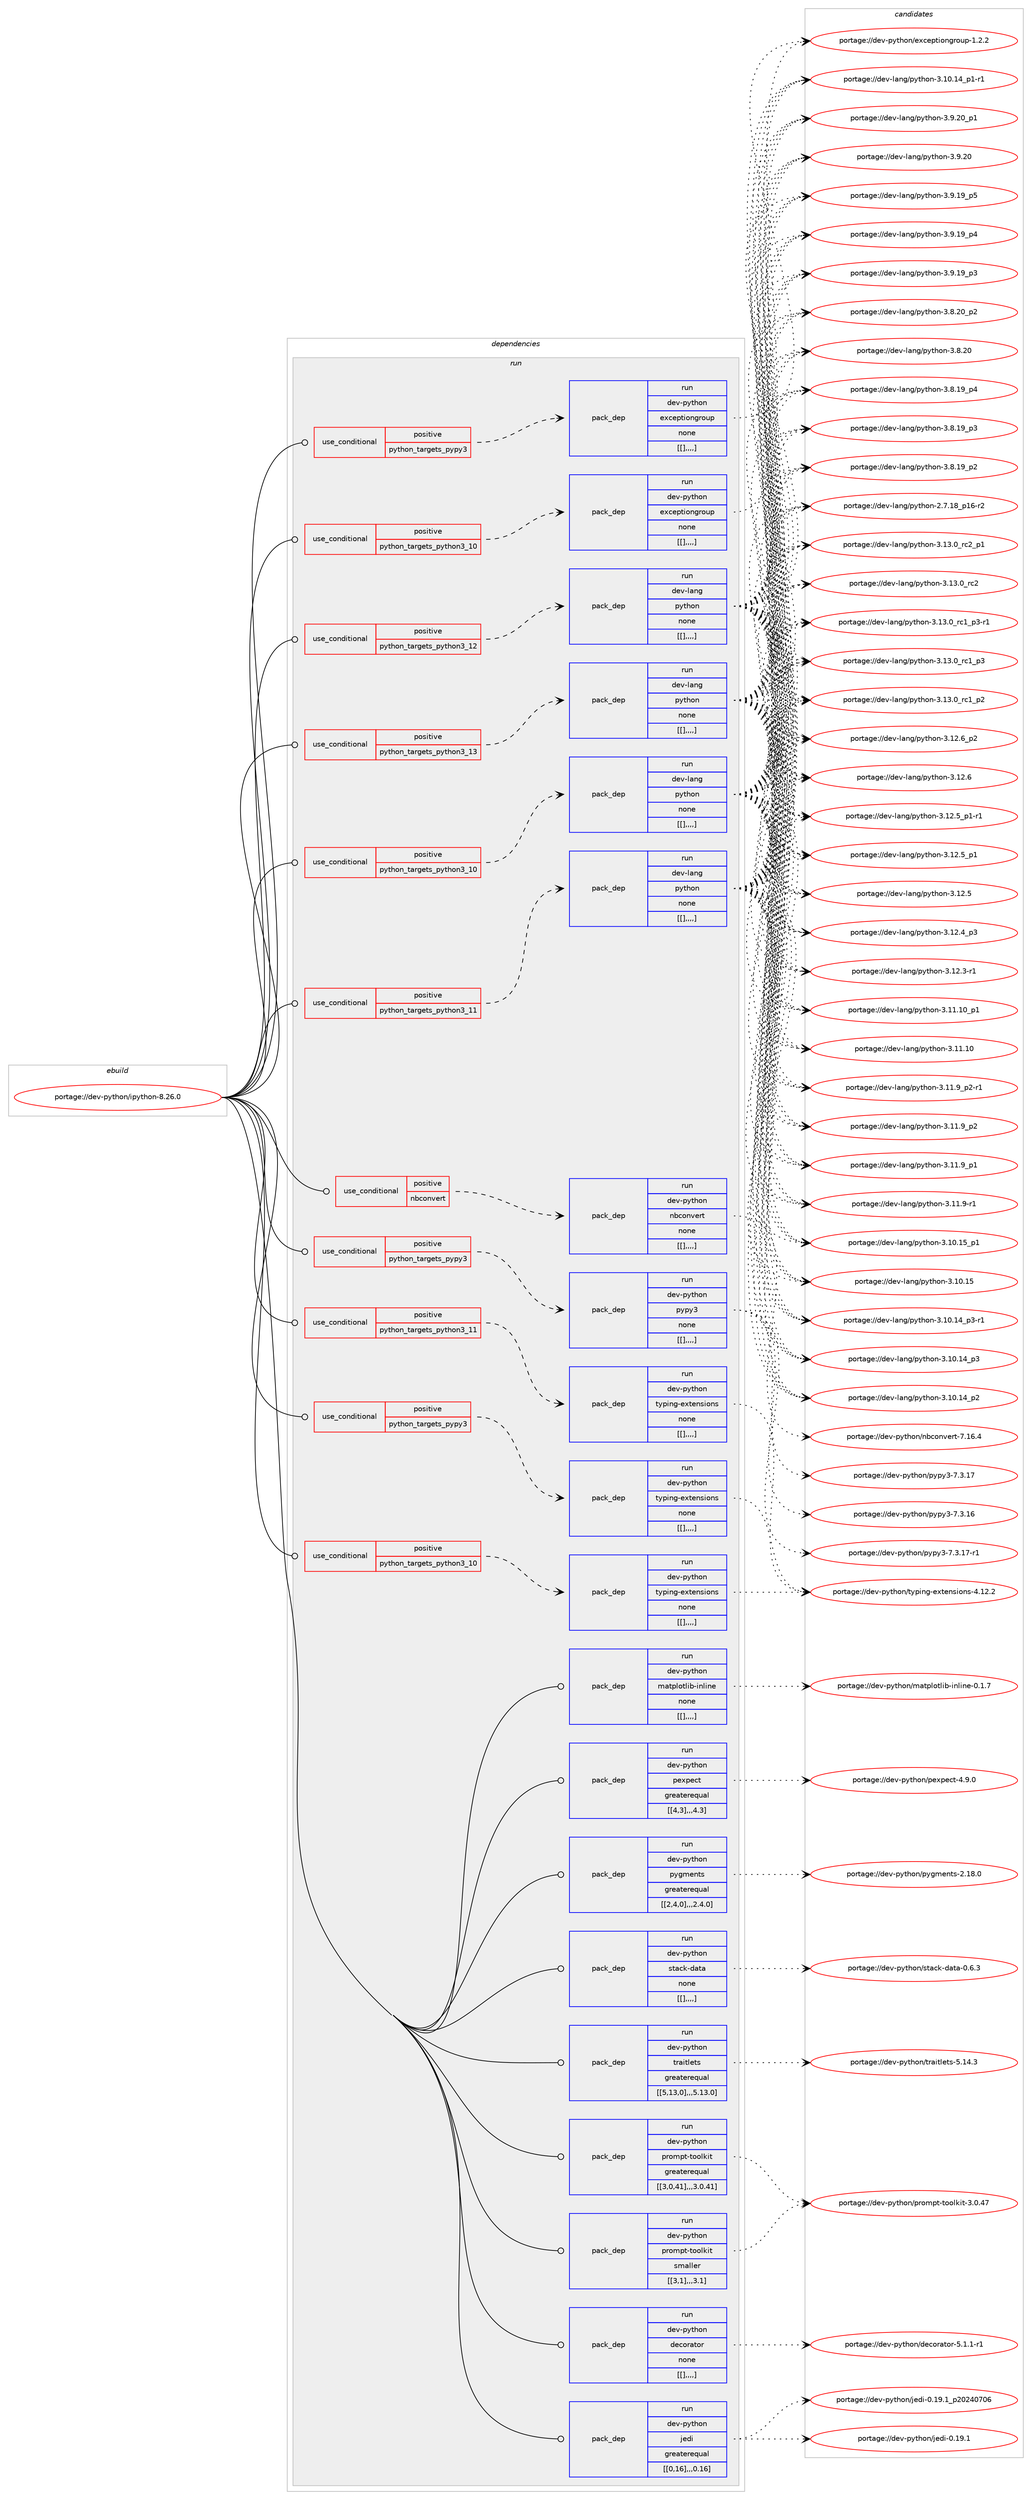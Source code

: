 digraph prolog {

# *************
# Graph options
# *************

newrank=true;
concentrate=true;
compound=true;
graph [rankdir=LR,fontname=Helvetica,fontsize=10,ranksep=1.5];#, ranksep=2.5, nodesep=0.2];
edge  [arrowhead=vee];
node  [fontname=Helvetica,fontsize=10];

# **********
# The ebuild
# **********

subgraph cluster_leftcol {
color=gray;
label=<<i>ebuild</i>>;
id [label="portage://dev-python/ipython-8.26.0", color=red, width=4, href="../dev-python/ipython-8.26.0.svg"];
}

# ****************
# The dependencies
# ****************

subgraph cluster_midcol {
color=gray;
label=<<i>dependencies</i>>;
subgraph cluster_compile {
fillcolor="#eeeeee";
style=filled;
label=<<i>compile</i>>;
}
subgraph cluster_compileandrun {
fillcolor="#eeeeee";
style=filled;
label=<<i>compile and run</i>>;
}
subgraph cluster_run {
fillcolor="#eeeeee";
style=filled;
label=<<i>run</i>>;
subgraph cond34846 {
dependency150310 [label=<<TABLE BORDER="0" CELLBORDER="1" CELLSPACING="0" CELLPADDING="4"><TR><TD ROWSPAN="3" CELLPADDING="10">use_conditional</TD></TR><TR><TD>positive</TD></TR><TR><TD>nbconvert</TD></TR></TABLE>>, shape=none, color=red];
subgraph pack114250 {
dependency150311 [label=<<TABLE BORDER="0" CELLBORDER="1" CELLSPACING="0" CELLPADDING="4" WIDTH="220"><TR><TD ROWSPAN="6" CELLPADDING="30">pack_dep</TD></TR><TR><TD WIDTH="110">run</TD></TR><TR><TD>dev-python</TD></TR><TR><TD>nbconvert</TD></TR><TR><TD>none</TD></TR><TR><TD>[[],,,,]</TD></TR></TABLE>>, shape=none, color=blue];
}
dependency150310:e -> dependency150311:w [weight=20,style="dashed",arrowhead="vee"];
}
id:e -> dependency150310:w [weight=20,style="solid",arrowhead="odot"];
subgraph cond34847 {
dependency150312 [label=<<TABLE BORDER="0" CELLBORDER="1" CELLSPACING="0" CELLPADDING="4"><TR><TD ROWSPAN="3" CELLPADDING="10">use_conditional</TD></TR><TR><TD>positive</TD></TR><TR><TD>python_targets_pypy3</TD></TR></TABLE>>, shape=none, color=red];
subgraph pack114251 {
dependency150313 [label=<<TABLE BORDER="0" CELLBORDER="1" CELLSPACING="0" CELLPADDING="4" WIDTH="220"><TR><TD ROWSPAN="6" CELLPADDING="30">pack_dep</TD></TR><TR><TD WIDTH="110">run</TD></TR><TR><TD>dev-python</TD></TR><TR><TD>exceptiongroup</TD></TR><TR><TD>none</TD></TR><TR><TD>[[],,,,]</TD></TR></TABLE>>, shape=none, color=blue];
}
dependency150312:e -> dependency150313:w [weight=20,style="dashed",arrowhead="vee"];
}
id:e -> dependency150312:w [weight=20,style="solid",arrowhead="odot"];
subgraph cond34848 {
dependency150314 [label=<<TABLE BORDER="0" CELLBORDER="1" CELLSPACING="0" CELLPADDING="4"><TR><TD ROWSPAN="3" CELLPADDING="10">use_conditional</TD></TR><TR><TD>positive</TD></TR><TR><TD>python_targets_pypy3</TD></TR></TABLE>>, shape=none, color=red];
subgraph pack114252 {
dependency150315 [label=<<TABLE BORDER="0" CELLBORDER="1" CELLSPACING="0" CELLPADDING="4" WIDTH="220"><TR><TD ROWSPAN="6" CELLPADDING="30">pack_dep</TD></TR><TR><TD WIDTH="110">run</TD></TR><TR><TD>dev-python</TD></TR><TR><TD>pypy3</TD></TR><TR><TD>none</TD></TR><TR><TD>[[],,,,]</TD></TR></TABLE>>, shape=none, color=blue];
}
dependency150314:e -> dependency150315:w [weight=20,style="dashed",arrowhead="vee"];
}
id:e -> dependency150314:w [weight=20,style="solid",arrowhead="odot"];
subgraph cond34849 {
dependency150316 [label=<<TABLE BORDER="0" CELLBORDER="1" CELLSPACING="0" CELLPADDING="4"><TR><TD ROWSPAN="3" CELLPADDING="10">use_conditional</TD></TR><TR><TD>positive</TD></TR><TR><TD>python_targets_pypy3</TD></TR></TABLE>>, shape=none, color=red];
subgraph pack114253 {
dependency150317 [label=<<TABLE BORDER="0" CELLBORDER="1" CELLSPACING="0" CELLPADDING="4" WIDTH="220"><TR><TD ROWSPAN="6" CELLPADDING="30">pack_dep</TD></TR><TR><TD WIDTH="110">run</TD></TR><TR><TD>dev-python</TD></TR><TR><TD>typing-extensions</TD></TR><TR><TD>none</TD></TR><TR><TD>[[],,,,]</TD></TR></TABLE>>, shape=none, color=blue];
}
dependency150316:e -> dependency150317:w [weight=20,style="dashed",arrowhead="vee"];
}
id:e -> dependency150316:w [weight=20,style="solid",arrowhead="odot"];
subgraph cond34850 {
dependency150318 [label=<<TABLE BORDER="0" CELLBORDER="1" CELLSPACING="0" CELLPADDING="4"><TR><TD ROWSPAN="3" CELLPADDING="10">use_conditional</TD></TR><TR><TD>positive</TD></TR><TR><TD>python_targets_python3_10</TD></TR></TABLE>>, shape=none, color=red];
subgraph pack114254 {
dependency150319 [label=<<TABLE BORDER="0" CELLBORDER="1" CELLSPACING="0" CELLPADDING="4" WIDTH="220"><TR><TD ROWSPAN="6" CELLPADDING="30">pack_dep</TD></TR><TR><TD WIDTH="110">run</TD></TR><TR><TD>dev-lang</TD></TR><TR><TD>python</TD></TR><TR><TD>none</TD></TR><TR><TD>[[],,,,]</TD></TR></TABLE>>, shape=none, color=blue];
}
dependency150318:e -> dependency150319:w [weight=20,style="dashed",arrowhead="vee"];
}
id:e -> dependency150318:w [weight=20,style="solid",arrowhead="odot"];
subgraph cond34851 {
dependency150320 [label=<<TABLE BORDER="0" CELLBORDER="1" CELLSPACING="0" CELLPADDING="4"><TR><TD ROWSPAN="3" CELLPADDING="10">use_conditional</TD></TR><TR><TD>positive</TD></TR><TR><TD>python_targets_python3_10</TD></TR></TABLE>>, shape=none, color=red];
subgraph pack114255 {
dependency150321 [label=<<TABLE BORDER="0" CELLBORDER="1" CELLSPACING="0" CELLPADDING="4" WIDTH="220"><TR><TD ROWSPAN="6" CELLPADDING="30">pack_dep</TD></TR><TR><TD WIDTH="110">run</TD></TR><TR><TD>dev-python</TD></TR><TR><TD>exceptiongroup</TD></TR><TR><TD>none</TD></TR><TR><TD>[[],,,,]</TD></TR></TABLE>>, shape=none, color=blue];
}
dependency150320:e -> dependency150321:w [weight=20,style="dashed",arrowhead="vee"];
}
id:e -> dependency150320:w [weight=20,style="solid",arrowhead="odot"];
subgraph cond34852 {
dependency150322 [label=<<TABLE BORDER="0" CELLBORDER="1" CELLSPACING="0" CELLPADDING="4"><TR><TD ROWSPAN="3" CELLPADDING="10">use_conditional</TD></TR><TR><TD>positive</TD></TR><TR><TD>python_targets_python3_10</TD></TR></TABLE>>, shape=none, color=red];
subgraph pack114256 {
dependency150323 [label=<<TABLE BORDER="0" CELLBORDER="1" CELLSPACING="0" CELLPADDING="4" WIDTH="220"><TR><TD ROWSPAN="6" CELLPADDING="30">pack_dep</TD></TR><TR><TD WIDTH="110">run</TD></TR><TR><TD>dev-python</TD></TR><TR><TD>typing-extensions</TD></TR><TR><TD>none</TD></TR><TR><TD>[[],,,,]</TD></TR></TABLE>>, shape=none, color=blue];
}
dependency150322:e -> dependency150323:w [weight=20,style="dashed",arrowhead="vee"];
}
id:e -> dependency150322:w [weight=20,style="solid",arrowhead="odot"];
subgraph cond34853 {
dependency150324 [label=<<TABLE BORDER="0" CELLBORDER="1" CELLSPACING="0" CELLPADDING="4"><TR><TD ROWSPAN="3" CELLPADDING="10">use_conditional</TD></TR><TR><TD>positive</TD></TR><TR><TD>python_targets_python3_11</TD></TR></TABLE>>, shape=none, color=red];
subgraph pack114257 {
dependency150325 [label=<<TABLE BORDER="0" CELLBORDER="1" CELLSPACING="0" CELLPADDING="4" WIDTH="220"><TR><TD ROWSPAN="6" CELLPADDING="30">pack_dep</TD></TR><TR><TD WIDTH="110">run</TD></TR><TR><TD>dev-lang</TD></TR><TR><TD>python</TD></TR><TR><TD>none</TD></TR><TR><TD>[[],,,,]</TD></TR></TABLE>>, shape=none, color=blue];
}
dependency150324:e -> dependency150325:w [weight=20,style="dashed",arrowhead="vee"];
}
id:e -> dependency150324:w [weight=20,style="solid",arrowhead="odot"];
subgraph cond34854 {
dependency150326 [label=<<TABLE BORDER="0" CELLBORDER="1" CELLSPACING="0" CELLPADDING="4"><TR><TD ROWSPAN="3" CELLPADDING="10">use_conditional</TD></TR><TR><TD>positive</TD></TR><TR><TD>python_targets_python3_11</TD></TR></TABLE>>, shape=none, color=red];
subgraph pack114258 {
dependency150327 [label=<<TABLE BORDER="0" CELLBORDER="1" CELLSPACING="0" CELLPADDING="4" WIDTH="220"><TR><TD ROWSPAN="6" CELLPADDING="30">pack_dep</TD></TR><TR><TD WIDTH="110">run</TD></TR><TR><TD>dev-python</TD></TR><TR><TD>typing-extensions</TD></TR><TR><TD>none</TD></TR><TR><TD>[[],,,,]</TD></TR></TABLE>>, shape=none, color=blue];
}
dependency150326:e -> dependency150327:w [weight=20,style="dashed",arrowhead="vee"];
}
id:e -> dependency150326:w [weight=20,style="solid",arrowhead="odot"];
subgraph cond34855 {
dependency150328 [label=<<TABLE BORDER="0" CELLBORDER="1" CELLSPACING="0" CELLPADDING="4"><TR><TD ROWSPAN="3" CELLPADDING="10">use_conditional</TD></TR><TR><TD>positive</TD></TR><TR><TD>python_targets_python3_12</TD></TR></TABLE>>, shape=none, color=red];
subgraph pack114259 {
dependency150329 [label=<<TABLE BORDER="0" CELLBORDER="1" CELLSPACING="0" CELLPADDING="4" WIDTH="220"><TR><TD ROWSPAN="6" CELLPADDING="30">pack_dep</TD></TR><TR><TD WIDTH="110">run</TD></TR><TR><TD>dev-lang</TD></TR><TR><TD>python</TD></TR><TR><TD>none</TD></TR><TR><TD>[[],,,,]</TD></TR></TABLE>>, shape=none, color=blue];
}
dependency150328:e -> dependency150329:w [weight=20,style="dashed",arrowhead="vee"];
}
id:e -> dependency150328:w [weight=20,style="solid",arrowhead="odot"];
subgraph cond34856 {
dependency150330 [label=<<TABLE BORDER="0" CELLBORDER="1" CELLSPACING="0" CELLPADDING="4"><TR><TD ROWSPAN="3" CELLPADDING="10">use_conditional</TD></TR><TR><TD>positive</TD></TR><TR><TD>python_targets_python3_13</TD></TR></TABLE>>, shape=none, color=red];
subgraph pack114260 {
dependency150331 [label=<<TABLE BORDER="0" CELLBORDER="1" CELLSPACING="0" CELLPADDING="4" WIDTH="220"><TR><TD ROWSPAN="6" CELLPADDING="30">pack_dep</TD></TR><TR><TD WIDTH="110">run</TD></TR><TR><TD>dev-lang</TD></TR><TR><TD>python</TD></TR><TR><TD>none</TD></TR><TR><TD>[[],,,,]</TD></TR></TABLE>>, shape=none, color=blue];
}
dependency150330:e -> dependency150331:w [weight=20,style="dashed",arrowhead="vee"];
}
id:e -> dependency150330:w [weight=20,style="solid",arrowhead="odot"];
subgraph pack114261 {
dependency150332 [label=<<TABLE BORDER="0" CELLBORDER="1" CELLSPACING="0" CELLPADDING="4" WIDTH="220"><TR><TD ROWSPAN="6" CELLPADDING="30">pack_dep</TD></TR><TR><TD WIDTH="110">run</TD></TR><TR><TD>dev-python</TD></TR><TR><TD>decorator</TD></TR><TR><TD>none</TD></TR><TR><TD>[[],,,,]</TD></TR></TABLE>>, shape=none, color=blue];
}
id:e -> dependency150332:w [weight=20,style="solid",arrowhead="odot"];
subgraph pack114262 {
dependency150333 [label=<<TABLE BORDER="0" CELLBORDER="1" CELLSPACING="0" CELLPADDING="4" WIDTH="220"><TR><TD ROWSPAN="6" CELLPADDING="30">pack_dep</TD></TR><TR><TD WIDTH="110">run</TD></TR><TR><TD>dev-python</TD></TR><TR><TD>jedi</TD></TR><TR><TD>greaterequal</TD></TR><TR><TD>[[0,16],,,0.16]</TD></TR></TABLE>>, shape=none, color=blue];
}
id:e -> dependency150333:w [weight=20,style="solid",arrowhead="odot"];
subgraph pack114263 {
dependency150334 [label=<<TABLE BORDER="0" CELLBORDER="1" CELLSPACING="0" CELLPADDING="4" WIDTH="220"><TR><TD ROWSPAN="6" CELLPADDING="30">pack_dep</TD></TR><TR><TD WIDTH="110">run</TD></TR><TR><TD>dev-python</TD></TR><TR><TD>matplotlib-inline</TD></TR><TR><TD>none</TD></TR><TR><TD>[[],,,,]</TD></TR></TABLE>>, shape=none, color=blue];
}
id:e -> dependency150334:w [weight=20,style="solid",arrowhead="odot"];
subgraph pack114264 {
dependency150335 [label=<<TABLE BORDER="0" CELLBORDER="1" CELLSPACING="0" CELLPADDING="4" WIDTH="220"><TR><TD ROWSPAN="6" CELLPADDING="30">pack_dep</TD></TR><TR><TD WIDTH="110">run</TD></TR><TR><TD>dev-python</TD></TR><TR><TD>pexpect</TD></TR><TR><TD>greaterequal</TD></TR><TR><TD>[[4,3],,,4.3]</TD></TR></TABLE>>, shape=none, color=blue];
}
id:e -> dependency150335:w [weight=20,style="solid",arrowhead="odot"];
subgraph pack114265 {
dependency150336 [label=<<TABLE BORDER="0" CELLBORDER="1" CELLSPACING="0" CELLPADDING="4" WIDTH="220"><TR><TD ROWSPAN="6" CELLPADDING="30">pack_dep</TD></TR><TR><TD WIDTH="110">run</TD></TR><TR><TD>dev-python</TD></TR><TR><TD>prompt-toolkit</TD></TR><TR><TD>greaterequal</TD></TR><TR><TD>[[3,0,41],,,3.0.41]</TD></TR></TABLE>>, shape=none, color=blue];
}
id:e -> dependency150336:w [weight=20,style="solid",arrowhead="odot"];
subgraph pack114266 {
dependency150337 [label=<<TABLE BORDER="0" CELLBORDER="1" CELLSPACING="0" CELLPADDING="4" WIDTH="220"><TR><TD ROWSPAN="6" CELLPADDING="30">pack_dep</TD></TR><TR><TD WIDTH="110">run</TD></TR><TR><TD>dev-python</TD></TR><TR><TD>prompt-toolkit</TD></TR><TR><TD>smaller</TD></TR><TR><TD>[[3,1],,,3.1]</TD></TR></TABLE>>, shape=none, color=blue];
}
id:e -> dependency150337:w [weight=20,style="solid",arrowhead="odot"];
subgraph pack114267 {
dependency150338 [label=<<TABLE BORDER="0" CELLBORDER="1" CELLSPACING="0" CELLPADDING="4" WIDTH="220"><TR><TD ROWSPAN="6" CELLPADDING="30">pack_dep</TD></TR><TR><TD WIDTH="110">run</TD></TR><TR><TD>dev-python</TD></TR><TR><TD>pygments</TD></TR><TR><TD>greaterequal</TD></TR><TR><TD>[[2,4,0],,,2.4.0]</TD></TR></TABLE>>, shape=none, color=blue];
}
id:e -> dependency150338:w [weight=20,style="solid",arrowhead="odot"];
subgraph pack114268 {
dependency150339 [label=<<TABLE BORDER="0" CELLBORDER="1" CELLSPACING="0" CELLPADDING="4" WIDTH="220"><TR><TD ROWSPAN="6" CELLPADDING="30">pack_dep</TD></TR><TR><TD WIDTH="110">run</TD></TR><TR><TD>dev-python</TD></TR><TR><TD>stack-data</TD></TR><TR><TD>none</TD></TR><TR><TD>[[],,,,]</TD></TR></TABLE>>, shape=none, color=blue];
}
id:e -> dependency150339:w [weight=20,style="solid",arrowhead="odot"];
subgraph pack114269 {
dependency150340 [label=<<TABLE BORDER="0" CELLBORDER="1" CELLSPACING="0" CELLPADDING="4" WIDTH="220"><TR><TD ROWSPAN="6" CELLPADDING="30">pack_dep</TD></TR><TR><TD WIDTH="110">run</TD></TR><TR><TD>dev-python</TD></TR><TR><TD>traitlets</TD></TR><TR><TD>greaterequal</TD></TR><TR><TD>[[5,13,0],,,5.13.0]</TD></TR></TABLE>>, shape=none, color=blue];
}
id:e -> dependency150340:w [weight=20,style="solid",arrowhead="odot"];
}
}

# **************
# The candidates
# **************

subgraph cluster_choices {
rank=same;
color=gray;
label=<<i>candidates</i>>;

subgraph choice114250 {
color=black;
nodesep=1;
choice1001011184511212111610411111047110989911111011810111411645554649544652 [label="portage://dev-python/nbconvert-7.16.4", color=red, width=4,href="../dev-python/nbconvert-7.16.4.svg"];
dependency150311:e -> choice1001011184511212111610411111047110989911111011810111411645554649544652:w [style=dotted,weight="100"];
}
subgraph choice114251 {
color=black;
nodesep=1;
choice100101118451121211161041111104710112099101112116105111110103114111117112454946504650 [label="portage://dev-python/exceptiongroup-1.2.2", color=red, width=4,href="../dev-python/exceptiongroup-1.2.2.svg"];
dependency150313:e -> choice100101118451121211161041111104710112099101112116105111110103114111117112454946504650:w [style=dotted,weight="100"];
}
subgraph choice114252 {
color=black;
nodesep=1;
choice100101118451121211161041111104711212111212151455546514649554511449 [label="portage://dev-python/pypy3-7.3.17-r1", color=red, width=4,href="../dev-python/pypy3-7.3.17-r1.svg"];
choice10010111845112121116104111110471121211121215145554651464955 [label="portage://dev-python/pypy3-7.3.17", color=red, width=4,href="../dev-python/pypy3-7.3.17.svg"];
choice10010111845112121116104111110471121211121215145554651464954 [label="portage://dev-python/pypy3-7.3.16", color=red, width=4,href="../dev-python/pypy3-7.3.16.svg"];
dependency150315:e -> choice100101118451121211161041111104711212111212151455546514649554511449:w [style=dotted,weight="100"];
dependency150315:e -> choice10010111845112121116104111110471121211121215145554651464955:w [style=dotted,weight="100"];
dependency150315:e -> choice10010111845112121116104111110471121211121215145554651464954:w [style=dotted,weight="100"];
}
subgraph choice114253 {
color=black;
nodesep=1;
choice10010111845112121116104111110471161211121051101034510112011610111011510511111011545524649504650 [label="portage://dev-python/typing-extensions-4.12.2", color=red, width=4,href="../dev-python/typing-extensions-4.12.2.svg"];
dependency150317:e -> choice10010111845112121116104111110471161211121051101034510112011610111011510511111011545524649504650:w [style=dotted,weight="100"];
}
subgraph choice114254 {
color=black;
nodesep=1;
choice100101118451089711010347112121116104111110455146495146489511499509511249 [label="portage://dev-lang/python-3.13.0_rc2_p1", color=red, width=4,href="../dev-lang/python-3.13.0_rc2_p1.svg"];
choice10010111845108971101034711212111610411111045514649514648951149950 [label="portage://dev-lang/python-3.13.0_rc2", color=red, width=4,href="../dev-lang/python-3.13.0_rc2.svg"];
choice1001011184510897110103471121211161041111104551464951464895114994995112514511449 [label="portage://dev-lang/python-3.13.0_rc1_p3-r1", color=red, width=4,href="../dev-lang/python-3.13.0_rc1_p3-r1.svg"];
choice100101118451089711010347112121116104111110455146495146489511499499511251 [label="portage://dev-lang/python-3.13.0_rc1_p3", color=red, width=4,href="../dev-lang/python-3.13.0_rc1_p3.svg"];
choice100101118451089711010347112121116104111110455146495146489511499499511250 [label="portage://dev-lang/python-3.13.0_rc1_p2", color=red, width=4,href="../dev-lang/python-3.13.0_rc1_p2.svg"];
choice100101118451089711010347112121116104111110455146495046549511250 [label="portage://dev-lang/python-3.12.6_p2", color=red, width=4,href="../dev-lang/python-3.12.6_p2.svg"];
choice10010111845108971101034711212111610411111045514649504654 [label="portage://dev-lang/python-3.12.6", color=red, width=4,href="../dev-lang/python-3.12.6.svg"];
choice1001011184510897110103471121211161041111104551464950465395112494511449 [label="portage://dev-lang/python-3.12.5_p1-r1", color=red, width=4,href="../dev-lang/python-3.12.5_p1-r1.svg"];
choice100101118451089711010347112121116104111110455146495046539511249 [label="portage://dev-lang/python-3.12.5_p1", color=red, width=4,href="../dev-lang/python-3.12.5_p1.svg"];
choice10010111845108971101034711212111610411111045514649504653 [label="portage://dev-lang/python-3.12.5", color=red, width=4,href="../dev-lang/python-3.12.5.svg"];
choice100101118451089711010347112121116104111110455146495046529511251 [label="portage://dev-lang/python-3.12.4_p3", color=red, width=4,href="../dev-lang/python-3.12.4_p3.svg"];
choice100101118451089711010347112121116104111110455146495046514511449 [label="portage://dev-lang/python-3.12.3-r1", color=red, width=4,href="../dev-lang/python-3.12.3-r1.svg"];
choice10010111845108971101034711212111610411111045514649494649489511249 [label="portage://dev-lang/python-3.11.10_p1", color=red, width=4,href="../dev-lang/python-3.11.10_p1.svg"];
choice1001011184510897110103471121211161041111104551464949464948 [label="portage://dev-lang/python-3.11.10", color=red, width=4,href="../dev-lang/python-3.11.10.svg"];
choice1001011184510897110103471121211161041111104551464949465795112504511449 [label="portage://dev-lang/python-3.11.9_p2-r1", color=red, width=4,href="../dev-lang/python-3.11.9_p2-r1.svg"];
choice100101118451089711010347112121116104111110455146494946579511250 [label="portage://dev-lang/python-3.11.9_p2", color=red, width=4,href="../dev-lang/python-3.11.9_p2.svg"];
choice100101118451089711010347112121116104111110455146494946579511249 [label="portage://dev-lang/python-3.11.9_p1", color=red, width=4,href="../dev-lang/python-3.11.9_p1.svg"];
choice100101118451089711010347112121116104111110455146494946574511449 [label="portage://dev-lang/python-3.11.9-r1", color=red, width=4,href="../dev-lang/python-3.11.9-r1.svg"];
choice10010111845108971101034711212111610411111045514649484649539511249 [label="portage://dev-lang/python-3.10.15_p1", color=red, width=4,href="../dev-lang/python-3.10.15_p1.svg"];
choice1001011184510897110103471121211161041111104551464948464953 [label="portage://dev-lang/python-3.10.15", color=red, width=4,href="../dev-lang/python-3.10.15.svg"];
choice100101118451089711010347112121116104111110455146494846495295112514511449 [label="portage://dev-lang/python-3.10.14_p3-r1", color=red, width=4,href="../dev-lang/python-3.10.14_p3-r1.svg"];
choice10010111845108971101034711212111610411111045514649484649529511251 [label="portage://dev-lang/python-3.10.14_p3", color=red, width=4,href="../dev-lang/python-3.10.14_p3.svg"];
choice10010111845108971101034711212111610411111045514649484649529511250 [label="portage://dev-lang/python-3.10.14_p2", color=red, width=4,href="../dev-lang/python-3.10.14_p2.svg"];
choice100101118451089711010347112121116104111110455146494846495295112494511449 [label="portage://dev-lang/python-3.10.14_p1-r1", color=red, width=4,href="../dev-lang/python-3.10.14_p1-r1.svg"];
choice100101118451089711010347112121116104111110455146574650489511249 [label="portage://dev-lang/python-3.9.20_p1", color=red, width=4,href="../dev-lang/python-3.9.20_p1.svg"];
choice10010111845108971101034711212111610411111045514657465048 [label="portage://dev-lang/python-3.9.20", color=red, width=4,href="../dev-lang/python-3.9.20.svg"];
choice100101118451089711010347112121116104111110455146574649579511253 [label="portage://dev-lang/python-3.9.19_p5", color=red, width=4,href="../dev-lang/python-3.9.19_p5.svg"];
choice100101118451089711010347112121116104111110455146574649579511252 [label="portage://dev-lang/python-3.9.19_p4", color=red, width=4,href="../dev-lang/python-3.9.19_p4.svg"];
choice100101118451089711010347112121116104111110455146574649579511251 [label="portage://dev-lang/python-3.9.19_p3", color=red, width=4,href="../dev-lang/python-3.9.19_p3.svg"];
choice100101118451089711010347112121116104111110455146564650489511250 [label="portage://dev-lang/python-3.8.20_p2", color=red, width=4,href="../dev-lang/python-3.8.20_p2.svg"];
choice10010111845108971101034711212111610411111045514656465048 [label="portage://dev-lang/python-3.8.20", color=red, width=4,href="../dev-lang/python-3.8.20.svg"];
choice100101118451089711010347112121116104111110455146564649579511252 [label="portage://dev-lang/python-3.8.19_p4", color=red, width=4,href="../dev-lang/python-3.8.19_p4.svg"];
choice100101118451089711010347112121116104111110455146564649579511251 [label="portage://dev-lang/python-3.8.19_p3", color=red, width=4,href="../dev-lang/python-3.8.19_p3.svg"];
choice100101118451089711010347112121116104111110455146564649579511250 [label="portage://dev-lang/python-3.8.19_p2", color=red, width=4,href="../dev-lang/python-3.8.19_p2.svg"];
choice100101118451089711010347112121116104111110455046554649569511249544511450 [label="portage://dev-lang/python-2.7.18_p16-r2", color=red, width=4,href="../dev-lang/python-2.7.18_p16-r2.svg"];
dependency150319:e -> choice100101118451089711010347112121116104111110455146495146489511499509511249:w [style=dotted,weight="100"];
dependency150319:e -> choice10010111845108971101034711212111610411111045514649514648951149950:w [style=dotted,weight="100"];
dependency150319:e -> choice1001011184510897110103471121211161041111104551464951464895114994995112514511449:w [style=dotted,weight="100"];
dependency150319:e -> choice100101118451089711010347112121116104111110455146495146489511499499511251:w [style=dotted,weight="100"];
dependency150319:e -> choice100101118451089711010347112121116104111110455146495146489511499499511250:w [style=dotted,weight="100"];
dependency150319:e -> choice100101118451089711010347112121116104111110455146495046549511250:w [style=dotted,weight="100"];
dependency150319:e -> choice10010111845108971101034711212111610411111045514649504654:w [style=dotted,weight="100"];
dependency150319:e -> choice1001011184510897110103471121211161041111104551464950465395112494511449:w [style=dotted,weight="100"];
dependency150319:e -> choice100101118451089711010347112121116104111110455146495046539511249:w [style=dotted,weight="100"];
dependency150319:e -> choice10010111845108971101034711212111610411111045514649504653:w [style=dotted,weight="100"];
dependency150319:e -> choice100101118451089711010347112121116104111110455146495046529511251:w [style=dotted,weight="100"];
dependency150319:e -> choice100101118451089711010347112121116104111110455146495046514511449:w [style=dotted,weight="100"];
dependency150319:e -> choice10010111845108971101034711212111610411111045514649494649489511249:w [style=dotted,weight="100"];
dependency150319:e -> choice1001011184510897110103471121211161041111104551464949464948:w [style=dotted,weight="100"];
dependency150319:e -> choice1001011184510897110103471121211161041111104551464949465795112504511449:w [style=dotted,weight="100"];
dependency150319:e -> choice100101118451089711010347112121116104111110455146494946579511250:w [style=dotted,weight="100"];
dependency150319:e -> choice100101118451089711010347112121116104111110455146494946579511249:w [style=dotted,weight="100"];
dependency150319:e -> choice100101118451089711010347112121116104111110455146494946574511449:w [style=dotted,weight="100"];
dependency150319:e -> choice10010111845108971101034711212111610411111045514649484649539511249:w [style=dotted,weight="100"];
dependency150319:e -> choice1001011184510897110103471121211161041111104551464948464953:w [style=dotted,weight="100"];
dependency150319:e -> choice100101118451089711010347112121116104111110455146494846495295112514511449:w [style=dotted,weight="100"];
dependency150319:e -> choice10010111845108971101034711212111610411111045514649484649529511251:w [style=dotted,weight="100"];
dependency150319:e -> choice10010111845108971101034711212111610411111045514649484649529511250:w [style=dotted,weight="100"];
dependency150319:e -> choice100101118451089711010347112121116104111110455146494846495295112494511449:w [style=dotted,weight="100"];
dependency150319:e -> choice100101118451089711010347112121116104111110455146574650489511249:w [style=dotted,weight="100"];
dependency150319:e -> choice10010111845108971101034711212111610411111045514657465048:w [style=dotted,weight="100"];
dependency150319:e -> choice100101118451089711010347112121116104111110455146574649579511253:w [style=dotted,weight="100"];
dependency150319:e -> choice100101118451089711010347112121116104111110455146574649579511252:w [style=dotted,weight="100"];
dependency150319:e -> choice100101118451089711010347112121116104111110455146574649579511251:w [style=dotted,weight="100"];
dependency150319:e -> choice100101118451089711010347112121116104111110455146564650489511250:w [style=dotted,weight="100"];
dependency150319:e -> choice10010111845108971101034711212111610411111045514656465048:w [style=dotted,weight="100"];
dependency150319:e -> choice100101118451089711010347112121116104111110455146564649579511252:w [style=dotted,weight="100"];
dependency150319:e -> choice100101118451089711010347112121116104111110455146564649579511251:w [style=dotted,weight="100"];
dependency150319:e -> choice100101118451089711010347112121116104111110455146564649579511250:w [style=dotted,weight="100"];
dependency150319:e -> choice100101118451089711010347112121116104111110455046554649569511249544511450:w [style=dotted,weight="100"];
}
subgraph choice114255 {
color=black;
nodesep=1;
choice100101118451121211161041111104710112099101112116105111110103114111117112454946504650 [label="portage://dev-python/exceptiongroup-1.2.2", color=red, width=4,href="../dev-python/exceptiongroup-1.2.2.svg"];
dependency150321:e -> choice100101118451121211161041111104710112099101112116105111110103114111117112454946504650:w [style=dotted,weight="100"];
}
subgraph choice114256 {
color=black;
nodesep=1;
choice10010111845112121116104111110471161211121051101034510112011610111011510511111011545524649504650 [label="portage://dev-python/typing-extensions-4.12.2", color=red, width=4,href="../dev-python/typing-extensions-4.12.2.svg"];
dependency150323:e -> choice10010111845112121116104111110471161211121051101034510112011610111011510511111011545524649504650:w [style=dotted,weight="100"];
}
subgraph choice114257 {
color=black;
nodesep=1;
choice100101118451089711010347112121116104111110455146495146489511499509511249 [label="portage://dev-lang/python-3.13.0_rc2_p1", color=red, width=4,href="../dev-lang/python-3.13.0_rc2_p1.svg"];
choice10010111845108971101034711212111610411111045514649514648951149950 [label="portage://dev-lang/python-3.13.0_rc2", color=red, width=4,href="../dev-lang/python-3.13.0_rc2.svg"];
choice1001011184510897110103471121211161041111104551464951464895114994995112514511449 [label="portage://dev-lang/python-3.13.0_rc1_p3-r1", color=red, width=4,href="../dev-lang/python-3.13.0_rc1_p3-r1.svg"];
choice100101118451089711010347112121116104111110455146495146489511499499511251 [label="portage://dev-lang/python-3.13.0_rc1_p3", color=red, width=4,href="../dev-lang/python-3.13.0_rc1_p3.svg"];
choice100101118451089711010347112121116104111110455146495146489511499499511250 [label="portage://dev-lang/python-3.13.0_rc1_p2", color=red, width=4,href="../dev-lang/python-3.13.0_rc1_p2.svg"];
choice100101118451089711010347112121116104111110455146495046549511250 [label="portage://dev-lang/python-3.12.6_p2", color=red, width=4,href="../dev-lang/python-3.12.6_p2.svg"];
choice10010111845108971101034711212111610411111045514649504654 [label="portage://dev-lang/python-3.12.6", color=red, width=4,href="../dev-lang/python-3.12.6.svg"];
choice1001011184510897110103471121211161041111104551464950465395112494511449 [label="portage://dev-lang/python-3.12.5_p1-r1", color=red, width=4,href="../dev-lang/python-3.12.5_p1-r1.svg"];
choice100101118451089711010347112121116104111110455146495046539511249 [label="portage://dev-lang/python-3.12.5_p1", color=red, width=4,href="../dev-lang/python-3.12.5_p1.svg"];
choice10010111845108971101034711212111610411111045514649504653 [label="portage://dev-lang/python-3.12.5", color=red, width=4,href="../dev-lang/python-3.12.5.svg"];
choice100101118451089711010347112121116104111110455146495046529511251 [label="portage://dev-lang/python-3.12.4_p3", color=red, width=4,href="../dev-lang/python-3.12.4_p3.svg"];
choice100101118451089711010347112121116104111110455146495046514511449 [label="portage://dev-lang/python-3.12.3-r1", color=red, width=4,href="../dev-lang/python-3.12.3-r1.svg"];
choice10010111845108971101034711212111610411111045514649494649489511249 [label="portage://dev-lang/python-3.11.10_p1", color=red, width=4,href="../dev-lang/python-3.11.10_p1.svg"];
choice1001011184510897110103471121211161041111104551464949464948 [label="portage://dev-lang/python-3.11.10", color=red, width=4,href="../dev-lang/python-3.11.10.svg"];
choice1001011184510897110103471121211161041111104551464949465795112504511449 [label="portage://dev-lang/python-3.11.9_p2-r1", color=red, width=4,href="../dev-lang/python-3.11.9_p2-r1.svg"];
choice100101118451089711010347112121116104111110455146494946579511250 [label="portage://dev-lang/python-3.11.9_p2", color=red, width=4,href="../dev-lang/python-3.11.9_p2.svg"];
choice100101118451089711010347112121116104111110455146494946579511249 [label="portage://dev-lang/python-3.11.9_p1", color=red, width=4,href="../dev-lang/python-3.11.9_p1.svg"];
choice100101118451089711010347112121116104111110455146494946574511449 [label="portage://dev-lang/python-3.11.9-r1", color=red, width=4,href="../dev-lang/python-3.11.9-r1.svg"];
choice10010111845108971101034711212111610411111045514649484649539511249 [label="portage://dev-lang/python-3.10.15_p1", color=red, width=4,href="../dev-lang/python-3.10.15_p1.svg"];
choice1001011184510897110103471121211161041111104551464948464953 [label="portage://dev-lang/python-3.10.15", color=red, width=4,href="../dev-lang/python-3.10.15.svg"];
choice100101118451089711010347112121116104111110455146494846495295112514511449 [label="portage://dev-lang/python-3.10.14_p3-r1", color=red, width=4,href="../dev-lang/python-3.10.14_p3-r1.svg"];
choice10010111845108971101034711212111610411111045514649484649529511251 [label="portage://dev-lang/python-3.10.14_p3", color=red, width=4,href="../dev-lang/python-3.10.14_p3.svg"];
choice10010111845108971101034711212111610411111045514649484649529511250 [label="portage://dev-lang/python-3.10.14_p2", color=red, width=4,href="../dev-lang/python-3.10.14_p2.svg"];
choice100101118451089711010347112121116104111110455146494846495295112494511449 [label="portage://dev-lang/python-3.10.14_p1-r1", color=red, width=4,href="../dev-lang/python-3.10.14_p1-r1.svg"];
choice100101118451089711010347112121116104111110455146574650489511249 [label="portage://dev-lang/python-3.9.20_p1", color=red, width=4,href="../dev-lang/python-3.9.20_p1.svg"];
choice10010111845108971101034711212111610411111045514657465048 [label="portage://dev-lang/python-3.9.20", color=red, width=4,href="../dev-lang/python-3.9.20.svg"];
choice100101118451089711010347112121116104111110455146574649579511253 [label="portage://dev-lang/python-3.9.19_p5", color=red, width=4,href="../dev-lang/python-3.9.19_p5.svg"];
choice100101118451089711010347112121116104111110455146574649579511252 [label="portage://dev-lang/python-3.9.19_p4", color=red, width=4,href="../dev-lang/python-3.9.19_p4.svg"];
choice100101118451089711010347112121116104111110455146574649579511251 [label="portage://dev-lang/python-3.9.19_p3", color=red, width=4,href="../dev-lang/python-3.9.19_p3.svg"];
choice100101118451089711010347112121116104111110455146564650489511250 [label="portage://dev-lang/python-3.8.20_p2", color=red, width=4,href="../dev-lang/python-3.8.20_p2.svg"];
choice10010111845108971101034711212111610411111045514656465048 [label="portage://dev-lang/python-3.8.20", color=red, width=4,href="../dev-lang/python-3.8.20.svg"];
choice100101118451089711010347112121116104111110455146564649579511252 [label="portage://dev-lang/python-3.8.19_p4", color=red, width=4,href="../dev-lang/python-3.8.19_p4.svg"];
choice100101118451089711010347112121116104111110455146564649579511251 [label="portage://dev-lang/python-3.8.19_p3", color=red, width=4,href="../dev-lang/python-3.8.19_p3.svg"];
choice100101118451089711010347112121116104111110455146564649579511250 [label="portage://dev-lang/python-3.8.19_p2", color=red, width=4,href="../dev-lang/python-3.8.19_p2.svg"];
choice100101118451089711010347112121116104111110455046554649569511249544511450 [label="portage://dev-lang/python-2.7.18_p16-r2", color=red, width=4,href="../dev-lang/python-2.7.18_p16-r2.svg"];
dependency150325:e -> choice100101118451089711010347112121116104111110455146495146489511499509511249:w [style=dotted,weight="100"];
dependency150325:e -> choice10010111845108971101034711212111610411111045514649514648951149950:w [style=dotted,weight="100"];
dependency150325:e -> choice1001011184510897110103471121211161041111104551464951464895114994995112514511449:w [style=dotted,weight="100"];
dependency150325:e -> choice100101118451089711010347112121116104111110455146495146489511499499511251:w [style=dotted,weight="100"];
dependency150325:e -> choice100101118451089711010347112121116104111110455146495146489511499499511250:w [style=dotted,weight="100"];
dependency150325:e -> choice100101118451089711010347112121116104111110455146495046549511250:w [style=dotted,weight="100"];
dependency150325:e -> choice10010111845108971101034711212111610411111045514649504654:w [style=dotted,weight="100"];
dependency150325:e -> choice1001011184510897110103471121211161041111104551464950465395112494511449:w [style=dotted,weight="100"];
dependency150325:e -> choice100101118451089711010347112121116104111110455146495046539511249:w [style=dotted,weight="100"];
dependency150325:e -> choice10010111845108971101034711212111610411111045514649504653:w [style=dotted,weight="100"];
dependency150325:e -> choice100101118451089711010347112121116104111110455146495046529511251:w [style=dotted,weight="100"];
dependency150325:e -> choice100101118451089711010347112121116104111110455146495046514511449:w [style=dotted,weight="100"];
dependency150325:e -> choice10010111845108971101034711212111610411111045514649494649489511249:w [style=dotted,weight="100"];
dependency150325:e -> choice1001011184510897110103471121211161041111104551464949464948:w [style=dotted,weight="100"];
dependency150325:e -> choice1001011184510897110103471121211161041111104551464949465795112504511449:w [style=dotted,weight="100"];
dependency150325:e -> choice100101118451089711010347112121116104111110455146494946579511250:w [style=dotted,weight="100"];
dependency150325:e -> choice100101118451089711010347112121116104111110455146494946579511249:w [style=dotted,weight="100"];
dependency150325:e -> choice100101118451089711010347112121116104111110455146494946574511449:w [style=dotted,weight="100"];
dependency150325:e -> choice10010111845108971101034711212111610411111045514649484649539511249:w [style=dotted,weight="100"];
dependency150325:e -> choice1001011184510897110103471121211161041111104551464948464953:w [style=dotted,weight="100"];
dependency150325:e -> choice100101118451089711010347112121116104111110455146494846495295112514511449:w [style=dotted,weight="100"];
dependency150325:e -> choice10010111845108971101034711212111610411111045514649484649529511251:w [style=dotted,weight="100"];
dependency150325:e -> choice10010111845108971101034711212111610411111045514649484649529511250:w [style=dotted,weight="100"];
dependency150325:e -> choice100101118451089711010347112121116104111110455146494846495295112494511449:w [style=dotted,weight="100"];
dependency150325:e -> choice100101118451089711010347112121116104111110455146574650489511249:w [style=dotted,weight="100"];
dependency150325:e -> choice10010111845108971101034711212111610411111045514657465048:w [style=dotted,weight="100"];
dependency150325:e -> choice100101118451089711010347112121116104111110455146574649579511253:w [style=dotted,weight="100"];
dependency150325:e -> choice100101118451089711010347112121116104111110455146574649579511252:w [style=dotted,weight="100"];
dependency150325:e -> choice100101118451089711010347112121116104111110455146574649579511251:w [style=dotted,weight="100"];
dependency150325:e -> choice100101118451089711010347112121116104111110455146564650489511250:w [style=dotted,weight="100"];
dependency150325:e -> choice10010111845108971101034711212111610411111045514656465048:w [style=dotted,weight="100"];
dependency150325:e -> choice100101118451089711010347112121116104111110455146564649579511252:w [style=dotted,weight="100"];
dependency150325:e -> choice100101118451089711010347112121116104111110455146564649579511251:w [style=dotted,weight="100"];
dependency150325:e -> choice100101118451089711010347112121116104111110455146564649579511250:w [style=dotted,weight="100"];
dependency150325:e -> choice100101118451089711010347112121116104111110455046554649569511249544511450:w [style=dotted,weight="100"];
}
subgraph choice114258 {
color=black;
nodesep=1;
choice10010111845112121116104111110471161211121051101034510112011610111011510511111011545524649504650 [label="portage://dev-python/typing-extensions-4.12.2", color=red, width=4,href="../dev-python/typing-extensions-4.12.2.svg"];
dependency150327:e -> choice10010111845112121116104111110471161211121051101034510112011610111011510511111011545524649504650:w [style=dotted,weight="100"];
}
subgraph choice114259 {
color=black;
nodesep=1;
choice100101118451089711010347112121116104111110455146495146489511499509511249 [label="portage://dev-lang/python-3.13.0_rc2_p1", color=red, width=4,href="../dev-lang/python-3.13.0_rc2_p1.svg"];
choice10010111845108971101034711212111610411111045514649514648951149950 [label="portage://dev-lang/python-3.13.0_rc2", color=red, width=4,href="../dev-lang/python-3.13.0_rc2.svg"];
choice1001011184510897110103471121211161041111104551464951464895114994995112514511449 [label="portage://dev-lang/python-3.13.0_rc1_p3-r1", color=red, width=4,href="../dev-lang/python-3.13.0_rc1_p3-r1.svg"];
choice100101118451089711010347112121116104111110455146495146489511499499511251 [label="portage://dev-lang/python-3.13.0_rc1_p3", color=red, width=4,href="../dev-lang/python-3.13.0_rc1_p3.svg"];
choice100101118451089711010347112121116104111110455146495146489511499499511250 [label="portage://dev-lang/python-3.13.0_rc1_p2", color=red, width=4,href="../dev-lang/python-3.13.0_rc1_p2.svg"];
choice100101118451089711010347112121116104111110455146495046549511250 [label="portage://dev-lang/python-3.12.6_p2", color=red, width=4,href="../dev-lang/python-3.12.6_p2.svg"];
choice10010111845108971101034711212111610411111045514649504654 [label="portage://dev-lang/python-3.12.6", color=red, width=4,href="../dev-lang/python-3.12.6.svg"];
choice1001011184510897110103471121211161041111104551464950465395112494511449 [label="portage://dev-lang/python-3.12.5_p1-r1", color=red, width=4,href="../dev-lang/python-3.12.5_p1-r1.svg"];
choice100101118451089711010347112121116104111110455146495046539511249 [label="portage://dev-lang/python-3.12.5_p1", color=red, width=4,href="../dev-lang/python-3.12.5_p1.svg"];
choice10010111845108971101034711212111610411111045514649504653 [label="portage://dev-lang/python-3.12.5", color=red, width=4,href="../dev-lang/python-3.12.5.svg"];
choice100101118451089711010347112121116104111110455146495046529511251 [label="portage://dev-lang/python-3.12.4_p3", color=red, width=4,href="../dev-lang/python-3.12.4_p3.svg"];
choice100101118451089711010347112121116104111110455146495046514511449 [label="portage://dev-lang/python-3.12.3-r1", color=red, width=4,href="../dev-lang/python-3.12.3-r1.svg"];
choice10010111845108971101034711212111610411111045514649494649489511249 [label="portage://dev-lang/python-3.11.10_p1", color=red, width=4,href="../dev-lang/python-3.11.10_p1.svg"];
choice1001011184510897110103471121211161041111104551464949464948 [label="portage://dev-lang/python-3.11.10", color=red, width=4,href="../dev-lang/python-3.11.10.svg"];
choice1001011184510897110103471121211161041111104551464949465795112504511449 [label="portage://dev-lang/python-3.11.9_p2-r1", color=red, width=4,href="../dev-lang/python-3.11.9_p2-r1.svg"];
choice100101118451089711010347112121116104111110455146494946579511250 [label="portage://dev-lang/python-3.11.9_p2", color=red, width=4,href="../dev-lang/python-3.11.9_p2.svg"];
choice100101118451089711010347112121116104111110455146494946579511249 [label="portage://dev-lang/python-3.11.9_p1", color=red, width=4,href="../dev-lang/python-3.11.9_p1.svg"];
choice100101118451089711010347112121116104111110455146494946574511449 [label="portage://dev-lang/python-3.11.9-r1", color=red, width=4,href="../dev-lang/python-3.11.9-r1.svg"];
choice10010111845108971101034711212111610411111045514649484649539511249 [label="portage://dev-lang/python-3.10.15_p1", color=red, width=4,href="../dev-lang/python-3.10.15_p1.svg"];
choice1001011184510897110103471121211161041111104551464948464953 [label="portage://dev-lang/python-3.10.15", color=red, width=4,href="../dev-lang/python-3.10.15.svg"];
choice100101118451089711010347112121116104111110455146494846495295112514511449 [label="portage://dev-lang/python-3.10.14_p3-r1", color=red, width=4,href="../dev-lang/python-3.10.14_p3-r1.svg"];
choice10010111845108971101034711212111610411111045514649484649529511251 [label="portage://dev-lang/python-3.10.14_p3", color=red, width=4,href="../dev-lang/python-3.10.14_p3.svg"];
choice10010111845108971101034711212111610411111045514649484649529511250 [label="portage://dev-lang/python-3.10.14_p2", color=red, width=4,href="../dev-lang/python-3.10.14_p2.svg"];
choice100101118451089711010347112121116104111110455146494846495295112494511449 [label="portage://dev-lang/python-3.10.14_p1-r1", color=red, width=4,href="../dev-lang/python-3.10.14_p1-r1.svg"];
choice100101118451089711010347112121116104111110455146574650489511249 [label="portage://dev-lang/python-3.9.20_p1", color=red, width=4,href="../dev-lang/python-3.9.20_p1.svg"];
choice10010111845108971101034711212111610411111045514657465048 [label="portage://dev-lang/python-3.9.20", color=red, width=4,href="../dev-lang/python-3.9.20.svg"];
choice100101118451089711010347112121116104111110455146574649579511253 [label="portage://dev-lang/python-3.9.19_p5", color=red, width=4,href="../dev-lang/python-3.9.19_p5.svg"];
choice100101118451089711010347112121116104111110455146574649579511252 [label="portage://dev-lang/python-3.9.19_p4", color=red, width=4,href="../dev-lang/python-3.9.19_p4.svg"];
choice100101118451089711010347112121116104111110455146574649579511251 [label="portage://dev-lang/python-3.9.19_p3", color=red, width=4,href="../dev-lang/python-3.9.19_p3.svg"];
choice100101118451089711010347112121116104111110455146564650489511250 [label="portage://dev-lang/python-3.8.20_p2", color=red, width=4,href="../dev-lang/python-3.8.20_p2.svg"];
choice10010111845108971101034711212111610411111045514656465048 [label="portage://dev-lang/python-3.8.20", color=red, width=4,href="../dev-lang/python-3.8.20.svg"];
choice100101118451089711010347112121116104111110455146564649579511252 [label="portage://dev-lang/python-3.8.19_p4", color=red, width=4,href="../dev-lang/python-3.8.19_p4.svg"];
choice100101118451089711010347112121116104111110455146564649579511251 [label="portage://dev-lang/python-3.8.19_p3", color=red, width=4,href="../dev-lang/python-3.8.19_p3.svg"];
choice100101118451089711010347112121116104111110455146564649579511250 [label="portage://dev-lang/python-3.8.19_p2", color=red, width=4,href="../dev-lang/python-3.8.19_p2.svg"];
choice100101118451089711010347112121116104111110455046554649569511249544511450 [label="portage://dev-lang/python-2.7.18_p16-r2", color=red, width=4,href="../dev-lang/python-2.7.18_p16-r2.svg"];
dependency150329:e -> choice100101118451089711010347112121116104111110455146495146489511499509511249:w [style=dotted,weight="100"];
dependency150329:e -> choice10010111845108971101034711212111610411111045514649514648951149950:w [style=dotted,weight="100"];
dependency150329:e -> choice1001011184510897110103471121211161041111104551464951464895114994995112514511449:w [style=dotted,weight="100"];
dependency150329:e -> choice100101118451089711010347112121116104111110455146495146489511499499511251:w [style=dotted,weight="100"];
dependency150329:e -> choice100101118451089711010347112121116104111110455146495146489511499499511250:w [style=dotted,weight="100"];
dependency150329:e -> choice100101118451089711010347112121116104111110455146495046549511250:w [style=dotted,weight="100"];
dependency150329:e -> choice10010111845108971101034711212111610411111045514649504654:w [style=dotted,weight="100"];
dependency150329:e -> choice1001011184510897110103471121211161041111104551464950465395112494511449:w [style=dotted,weight="100"];
dependency150329:e -> choice100101118451089711010347112121116104111110455146495046539511249:w [style=dotted,weight="100"];
dependency150329:e -> choice10010111845108971101034711212111610411111045514649504653:w [style=dotted,weight="100"];
dependency150329:e -> choice100101118451089711010347112121116104111110455146495046529511251:w [style=dotted,weight="100"];
dependency150329:e -> choice100101118451089711010347112121116104111110455146495046514511449:w [style=dotted,weight="100"];
dependency150329:e -> choice10010111845108971101034711212111610411111045514649494649489511249:w [style=dotted,weight="100"];
dependency150329:e -> choice1001011184510897110103471121211161041111104551464949464948:w [style=dotted,weight="100"];
dependency150329:e -> choice1001011184510897110103471121211161041111104551464949465795112504511449:w [style=dotted,weight="100"];
dependency150329:e -> choice100101118451089711010347112121116104111110455146494946579511250:w [style=dotted,weight="100"];
dependency150329:e -> choice100101118451089711010347112121116104111110455146494946579511249:w [style=dotted,weight="100"];
dependency150329:e -> choice100101118451089711010347112121116104111110455146494946574511449:w [style=dotted,weight="100"];
dependency150329:e -> choice10010111845108971101034711212111610411111045514649484649539511249:w [style=dotted,weight="100"];
dependency150329:e -> choice1001011184510897110103471121211161041111104551464948464953:w [style=dotted,weight="100"];
dependency150329:e -> choice100101118451089711010347112121116104111110455146494846495295112514511449:w [style=dotted,weight="100"];
dependency150329:e -> choice10010111845108971101034711212111610411111045514649484649529511251:w [style=dotted,weight="100"];
dependency150329:e -> choice10010111845108971101034711212111610411111045514649484649529511250:w [style=dotted,weight="100"];
dependency150329:e -> choice100101118451089711010347112121116104111110455146494846495295112494511449:w [style=dotted,weight="100"];
dependency150329:e -> choice100101118451089711010347112121116104111110455146574650489511249:w [style=dotted,weight="100"];
dependency150329:e -> choice10010111845108971101034711212111610411111045514657465048:w [style=dotted,weight="100"];
dependency150329:e -> choice100101118451089711010347112121116104111110455146574649579511253:w [style=dotted,weight="100"];
dependency150329:e -> choice100101118451089711010347112121116104111110455146574649579511252:w [style=dotted,weight="100"];
dependency150329:e -> choice100101118451089711010347112121116104111110455146574649579511251:w [style=dotted,weight="100"];
dependency150329:e -> choice100101118451089711010347112121116104111110455146564650489511250:w [style=dotted,weight="100"];
dependency150329:e -> choice10010111845108971101034711212111610411111045514656465048:w [style=dotted,weight="100"];
dependency150329:e -> choice100101118451089711010347112121116104111110455146564649579511252:w [style=dotted,weight="100"];
dependency150329:e -> choice100101118451089711010347112121116104111110455146564649579511251:w [style=dotted,weight="100"];
dependency150329:e -> choice100101118451089711010347112121116104111110455146564649579511250:w [style=dotted,weight="100"];
dependency150329:e -> choice100101118451089711010347112121116104111110455046554649569511249544511450:w [style=dotted,weight="100"];
}
subgraph choice114260 {
color=black;
nodesep=1;
choice100101118451089711010347112121116104111110455146495146489511499509511249 [label="portage://dev-lang/python-3.13.0_rc2_p1", color=red, width=4,href="../dev-lang/python-3.13.0_rc2_p1.svg"];
choice10010111845108971101034711212111610411111045514649514648951149950 [label="portage://dev-lang/python-3.13.0_rc2", color=red, width=4,href="../dev-lang/python-3.13.0_rc2.svg"];
choice1001011184510897110103471121211161041111104551464951464895114994995112514511449 [label="portage://dev-lang/python-3.13.0_rc1_p3-r1", color=red, width=4,href="../dev-lang/python-3.13.0_rc1_p3-r1.svg"];
choice100101118451089711010347112121116104111110455146495146489511499499511251 [label="portage://dev-lang/python-3.13.0_rc1_p3", color=red, width=4,href="../dev-lang/python-3.13.0_rc1_p3.svg"];
choice100101118451089711010347112121116104111110455146495146489511499499511250 [label="portage://dev-lang/python-3.13.0_rc1_p2", color=red, width=4,href="../dev-lang/python-3.13.0_rc1_p2.svg"];
choice100101118451089711010347112121116104111110455146495046549511250 [label="portage://dev-lang/python-3.12.6_p2", color=red, width=4,href="../dev-lang/python-3.12.6_p2.svg"];
choice10010111845108971101034711212111610411111045514649504654 [label="portage://dev-lang/python-3.12.6", color=red, width=4,href="../dev-lang/python-3.12.6.svg"];
choice1001011184510897110103471121211161041111104551464950465395112494511449 [label="portage://dev-lang/python-3.12.5_p1-r1", color=red, width=4,href="../dev-lang/python-3.12.5_p1-r1.svg"];
choice100101118451089711010347112121116104111110455146495046539511249 [label="portage://dev-lang/python-3.12.5_p1", color=red, width=4,href="../dev-lang/python-3.12.5_p1.svg"];
choice10010111845108971101034711212111610411111045514649504653 [label="portage://dev-lang/python-3.12.5", color=red, width=4,href="../dev-lang/python-3.12.5.svg"];
choice100101118451089711010347112121116104111110455146495046529511251 [label="portage://dev-lang/python-3.12.4_p3", color=red, width=4,href="../dev-lang/python-3.12.4_p3.svg"];
choice100101118451089711010347112121116104111110455146495046514511449 [label="portage://dev-lang/python-3.12.3-r1", color=red, width=4,href="../dev-lang/python-3.12.3-r1.svg"];
choice10010111845108971101034711212111610411111045514649494649489511249 [label="portage://dev-lang/python-3.11.10_p1", color=red, width=4,href="../dev-lang/python-3.11.10_p1.svg"];
choice1001011184510897110103471121211161041111104551464949464948 [label="portage://dev-lang/python-3.11.10", color=red, width=4,href="../dev-lang/python-3.11.10.svg"];
choice1001011184510897110103471121211161041111104551464949465795112504511449 [label="portage://dev-lang/python-3.11.9_p2-r1", color=red, width=4,href="../dev-lang/python-3.11.9_p2-r1.svg"];
choice100101118451089711010347112121116104111110455146494946579511250 [label="portage://dev-lang/python-3.11.9_p2", color=red, width=4,href="../dev-lang/python-3.11.9_p2.svg"];
choice100101118451089711010347112121116104111110455146494946579511249 [label="portage://dev-lang/python-3.11.9_p1", color=red, width=4,href="../dev-lang/python-3.11.9_p1.svg"];
choice100101118451089711010347112121116104111110455146494946574511449 [label="portage://dev-lang/python-3.11.9-r1", color=red, width=4,href="../dev-lang/python-3.11.9-r1.svg"];
choice10010111845108971101034711212111610411111045514649484649539511249 [label="portage://dev-lang/python-3.10.15_p1", color=red, width=4,href="../dev-lang/python-3.10.15_p1.svg"];
choice1001011184510897110103471121211161041111104551464948464953 [label="portage://dev-lang/python-3.10.15", color=red, width=4,href="../dev-lang/python-3.10.15.svg"];
choice100101118451089711010347112121116104111110455146494846495295112514511449 [label="portage://dev-lang/python-3.10.14_p3-r1", color=red, width=4,href="../dev-lang/python-3.10.14_p3-r1.svg"];
choice10010111845108971101034711212111610411111045514649484649529511251 [label="portage://dev-lang/python-3.10.14_p3", color=red, width=4,href="../dev-lang/python-3.10.14_p3.svg"];
choice10010111845108971101034711212111610411111045514649484649529511250 [label="portage://dev-lang/python-3.10.14_p2", color=red, width=4,href="../dev-lang/python-3.10.14_p2.svg"];
choice100101118451089711010347112121116104111110455146494846495295112494511449 [label="portage://dev-lang/python-3.10.14_p1-r1", color=red, width=4,href="../dev-lang/python-3.10.14_p1-r1.svg"];
choice100101118451089711010347112121116104111110455146574650489511249 [label="portage://dev-lang/python-3.9.20_p1", color=red, width=4,href="../dev-lang/python-3.9.20_p1.svg"];
choice10010111845108971101034711212111610411111045514657465048 [label="portage://dev-lang/python-3.9.20", color=red, width=4,href="../dev-lang/python-3.9.20.svg"];
choice100101118451089711010347112121116104111110455146574649579511253 [label="portage://dev-lang/python-3.9.19_p5", color=red, width=4,href="../dev-lang/python-3.9.19_p5.svg"];
choice100101118451089711010347112121116104111110455146574649579511252 [label="portage://dev-lang/python-3.9.19_p4", color=red, width=4,href="../dev-lang/python-3.9.19_p4.svg"];
choice100101118451089711010347112121116104111110455146574649579511251 [label="portage://dev-lang/python-3.9.19_p3", color=red, width=4,href="../dev-lang/python-3.9.19_p3.svg"];
choice100101118451089711010347112121116104111110455146564650489511250 [label="portage://dev-lang/python-3.8.20_p2", color=red, width=4,href="../dev-lang/python-3.8.20_p2.svg"];
choice10010111845108971101034711212111610411111045514656465048 [label="portage://dev-lang/python-3.8.20", color=red, width=4,href="../dev-lang/python-3.8.20.svg"];
choice100101118451089711010347112121116104111110455146564649579511252 [label="portage://dev-lang/python-3.8.19_p4", color=red, width=4,href="../dev-lang/python-3.8.19_p4.svg"];
choice100101118451089711010347112121116104111110455146564649579511251 [label="portage://dev-lang/python-3.8.19_p3", color=red, width=4,href="../dev-lang/python-3.8.19_p3.svg"];
choice100101118451089711010347112121116104111110455146564649579511250 [label="portage://dev-lang/python-3.8.19_p2", color=red, width=4,href="../dev-lang/python-3.8.19_p2.svg"];
choice100101118451089711010347112121116104111110455046554649569511249544511450 [label="portage://dev-lang/python-2.7.18_p16-r2", color=red, width=4,href="../dev-lang/python-2.7.18_p16-r2.svg"];
dependency150331:e -> choice100101118451089711010347112121116104111110455146495146489511499509511249:w [style=dotted,weight="100"];
dependency150331:e -> choice10010111845108971101034711212111610411111045514649514648951149950:w [style=dotted,weight="100"];
dependency150331:e -> choice1001011184510897110103471121211161041111104551464951464895114994995112514511449:w [style=dotted,weight="100"];
dependency150331:e -> choice100101118451089711010347112121116104111110455146495146489511499499511251:w [style=dotted,weight="100"];
dependency150331:e -> choice100101118451089711010347112121116104111110455146495146489511499499511250:w [style=dotted,weight="100"];
dependency150331:e -> choice100101118451089711010347112121116104111110455146495046549511250:w [style=dotted,weight="100"];
dependency150331:e -> choice10010111845108971101034711212111610411111045514649504654:w [style=dotted,weight="100"];
dependency150331:e -> choice1001011184510897110103471121211161041111104551464950465395112494511449:w [style=dotted,weight="100"];
dependency150331:e -> choice100101118451089711010347112121116104111110455146495046539511249:w [style=dotted,weight="100"];
dependency150331:e -> choice10010111845108971101034711212111610411111045514649504653:w [style=dotted,weight="100"];
dependency150331:e -> choice100101118451089711010347112121116104111110455146495046529511251:w [style=dotted,weight="100"];
dependency150331:e -> choice100101118451089711010347112121116104111110455146495046514511449:w [style=dotted,weight="100"];
dependency150331:e -> choice10010111845108971101034711212111610411111045514649494649489511249:w [style=dotted,weight="100"];
dependency150331:e -> choice1001011184510897110103471121211161041111104551464949464948:w [style=dotted,weight="100"];
dependency150331:e -> choice1001011184510897110103471121211161041111104551464949465795112504511449:w [style=dotted,weight="100"];
dependency150331:e -> choice100101118451089711010347112121116104111110455146494946579511250:w [style=dotted,weight="100"];
dependency150331:e -> choice100101118451089711010347112121116104111110455146494946579511249:w [style=dotted,weight="100"];
dependency150331:e -> choice100101118451089711010347112121116104111110455146494946574511449:w [style=dotted,weight="100"];
dependency150331:e -> choice10010111845108971101034711212111610411111045514649484649539511249:w [style=dotted,weight="100"];
dependency150331:e -> choice1001011184510897110103471121211161041111104551464948464953:w [style=dotted,weight="100"];
dependency150331:e -> choice100101118451089711010347112121116104111110455146494846495295112514511449:w [style=dotted,weight="100"];
dependency150331:e -> choice10010111845108971101034711212111610411111045514649484649529511251:w [style=dotted,weight="100"];
dependency150331:e -> choice10010111845108971101034711212111610411111045514649484649529511250:w [style=dotted,weight="100"];
dependency150331:e -> choice100101118451089711010347112121116104111110455146494846495295112494511449:w [style=dotted,weight="100"];
dependency150331:e -> choice100101118451089711010347112121116104111110455146574650489511249:w [style=dotted,weight="100"];
dependency150331:e -> choice10010111845108971101034711212111610411111045514657465048:w [style=dotted,weight="100"];
dependency150331:e -> choice100101118451089711010347112121116104111110455146574649579511253:w [style=dotted,weight="100"];
dependency150331:e -> choice100101118451089711010347112121116104111110455146574649579511252:w [style=dotted,weight="100"];
dependency150331:e -> choice100101118451089711010347112121116104111110455146574649579511251:w [style=dotted,weight="100"];
dependency150331:e -> choice100101118451089711010347112121116104111110455146564650489511250:w [style=dotted,weight="100"];
dependency150331:e -> choice10010111845108971101034711212111610411111045514656465048:w [style=dotted,weight="100"];
dependency150331:e -> choice100101118451089711010347112121116104111110455146564649579511252:w [style=dotted,weight="100"];
dependency150331:e -> choice100101118451089711010347112121116104111110455146564649579511251:w [style=dotted,weight="100"];
dependency150331:e -> choice100101118451089711010347112121116104111110455146564649579511250:w [style=dotted,weight="100"];
dependency150331:e -> choice100101118451089711010347112121116104111110455046554649569511249544511450:w [style=dotted,weight="100"];
}
subgraph choice114261 {
color=black;
nodesep=1;
choice100101118451121211161041111104710010199111114971161111144553464946494511449 [label="portage://dev-python/decorator-5.1.1-r1", color=red, width=4,href="../dev-python/decorator-5.1.1-r1.svg"];
dependency150332:e -> choice100101118451121211161041111104710010199111114971161111144553464946494511449:w [style=dotted,weight="100"];
}
subgraph choice114262 {
color=black;
nodesep=1;
choice100101118451121211161041111104710610110010545484649574649951125048505248554854 [label="portage://dev-python/jedi-0.19.1_p20240706", color=red, width=4,href="../dev-python/jedi-0.19.1_p20240706.svg"];
choice100101118451121211161041111104710610110010545484649574649 [label="portage://dev-python/jedi-0.19.1", color=red, width=4,href="../dev-python/jedi-0.19.1.svg"];
dependency150333:e -> choice100101118451121211161041111104710610110010545484649574649951125048505248554854:w [style=dotted,weight="100"];
dependency150333:e -> choice100101118451121211161041111104710610110010545484649574649:w [style=dotted,weight="100"];
}
subgraph choice114263 {
color=black;
nodesep=1;
choice1001011184511212111610411111047109971161121081111161081059845105110108105110101454846494655 [label="portage://dev-python/matplotlib-inline-0.1.7", color=red, width=4,href="../dev-python/matplotlib-inline-0.1.7.svg"];
dependency150334:e -> choice1001011184511212111610411111047109971161121081111161081059845105110108105110101454846494655:w [style=dotted,weight="100"];
}
subgraph choice114264 {
color=black;
nodesep=1;
choice100101118451121211161041111104711210112011210199116455246574648 [label="portage://dev-python/pexpect-4.9.0", color=red, width=4,href="../dev-python/pexpect-4.9.0.svg"];
dependency150335:e -> choice100101118451121211161041111104711210112011210199116455246574648:w [style=dotted,weight="100"];
}
subgraph choice114265 {
color=black;
nodesep=1;
choice10010111845112121116104111110471121141111091121164511611111110810710511645514648465255 [label="portage://dev-python/prompt-toolkit-3.0.47", color=red, width=4,href="../dev-python/prompt-toolkit-3.0.47.svg"];
dependency150336:e -> choice10010111845112121116104111110471121141111091121164511611111110810710511645514648465255:w [style=dotted,weight="100"];
}
subgraph choice114266 {
color=black;
nodesep=1;
choice10010111845112121116104111110471121141111091121164511611111110810710511645514648465255 [label="portage://dev-python/prompt-toolkit-3.0.47", color=red, width=4,href="../dev-python/prompt-toolkit-3.0.47.svg"];
dependency150337:e -> choice10010111845112121116104111110471121141111091121164511611111110810710511645514648465255:w [style=dotted,weight="100"];
}
subgraph choice114267 {
color=black;
nodesep=1;
choice100101118451121211161041111104711212110310910111011611545504649564648 [label="portage://dev-python/pygments-2.18.0", color=red, width=4,href="../dev-python/pygments-2.18.0.svg"];
dependency150338:e -> choice100101118451121211161041111104711212110310910111011611545504649564648:w [style=dotted,weight="100"];
}
subgraph choice114268 {
color=black;
nodesep=1;
choice10010111845112121116104111110471151169799107451009711697454846544651 [label="portage://dev-python/stack-data-0.6.3", color=red, width=4,href="../dev-python/stack-data-0.6.3.svg"];
dependency150339:e -> choice10010111845112121116104111110471151169799107451009711697454846544651:w [style=dotted,weight="100"];
}
subgraph choice114269 {
color=black;
nodesep=1;
choice10010111845112121116104111110471161149710511610810111611545534649524651 [label="portage://dev-python/traitlets-5.14.3", color=red, width=4,href="../dev-python/traitlets-5.14.3.svg"];
dependency150340:e -> choice10010111845112121116104111110471161149710511610810111611545534649524651:w [style=dotted,weight="100"];
}
}

}
